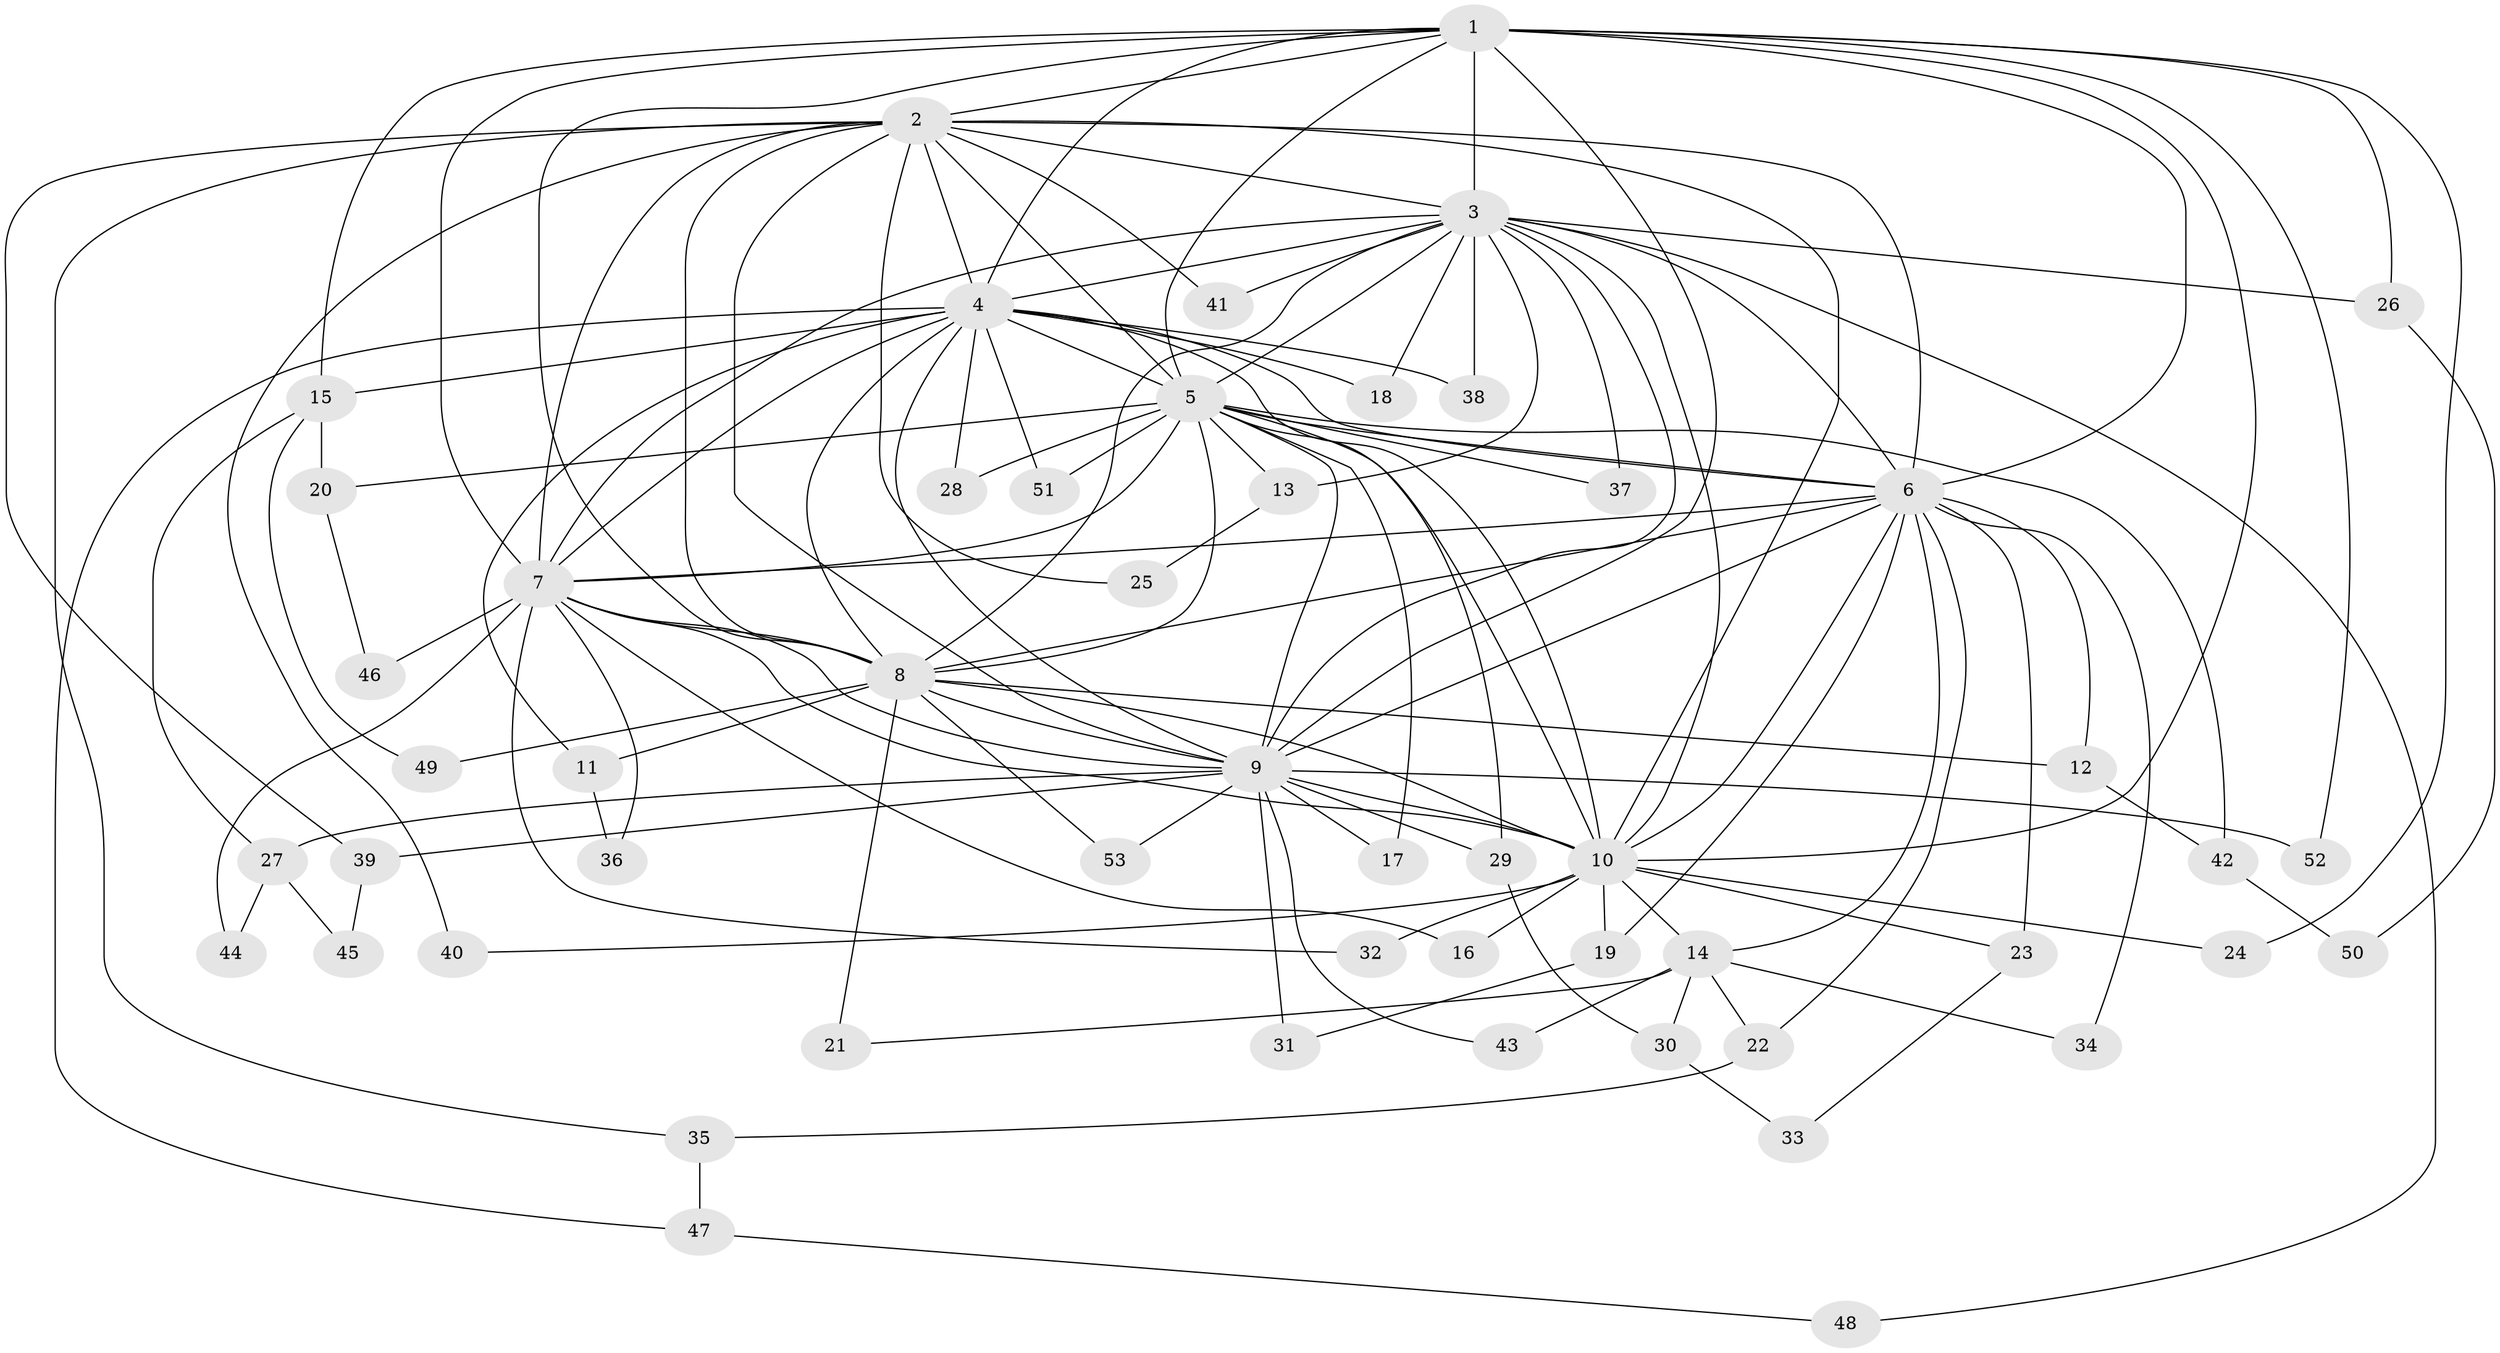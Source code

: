 // coarse degree distribution, {15: 0.02702702702702703, 17: 0.02702702702702703, 12: 0.02702702702702703, 18: 0.02702702702702703, 14: 0.02702702702702703, 11: 0.05405405405405406, 3: 0.21621621621621623, 7: 0.02702702702702703, 5: 0.02702702702702703, 2: 0.4864864864864865, 4: 0.05405405405405406}
// Generated by graph-tools (version 1.1) at 2025/41/03/06/25 10:41:43]
// undirected, 53 vertices, 131 edges
graph export_dot {
graph [start="1"]
  node [color=gray90,style=filled];
  1;
  2;
  3;
  4;
  5;
  6;
  7;
  8;
  9;
  10;
  11;
  12;
  13;
  14;
  15;
  16;
  17;
  18;
  19;
  20;
  21;
  22;
  23;
  24;
  25;
  26;
  27;
  28;
  29;
  30;
  31;
  32;
  33;
  34;
  35;
  36;
  37;
  38;
  39;
  40;
  41;
  42;
  43;
  44;
  45;
  46;
  47;
  48;
  49;
  50;
  51;
  52;
  53;
  1 -- 2;
  1 -- 3;
  1 -- 4;
  1 -- 5;
  1 -- 6;
  1 -- 7;
  1 -- 8;
  1 -- 9;
  1 -- 10;
  1 -- 15;
  1 -- 24;
  1 -- 26;
  1 -- 52;
  2 -- 3;
  2 -- 4;
  2 -- 5;
  2 -- 6;
  2 -- 7;
  2 -- 8;
  2 -- 9;
  2 -- 10;
  2 -- 25;
  2 -- 35;
  2 -- 39;
  2 -- 40;
  2 -- 41;
  3 -- 4;
  3 -- 5;
  3 -- 6;
  3 -- 7;
  3 -- 8;
  3 -- 9;
  3 -- 10;
  3 -- 13;
  3 -- 18;
  3 -- 26;
  3 -- 37;
  3 -- 38;
  3 -- 41;
  3 -- 48;
  4 -- 5;
  4 -- 6;
  4 -- 7;
  4 -- 8;
  4 -- 9;
  4 -- 10;
  4 -- 11;
  4 -- 15;
  4 -- 18;
  4 -- 28;
  4 -- 38;
  4 -- 47;
  4 -- 51;
  5 -- 6;
  5 -- 7;
  5 -- 8;
  5 -- 9;
  5 -- 10;
  5 -- 13;
  5 -- 17;
  5 -- 20;
  5 -- 28;
  5 -- 29;
  5 -- 37;
  5 -- 42;
  5 -- 51;
  6 -- 7;
  6 -- 8;
  6 -- 9;
  6 -- 10;
  6 -- 12;
  6 -- 14;
  6 -- 19;
  6 -- 22;
  6 -- 23;
  6 -- 34;
  7 -- 8;
  7 -- 9;
  7 -- 10;
  7 -- 16;
  7 -- 32;
  7 -- 36;
  7 -- 44;
  7 -- 46;
  8 -- 9;
  8 -- 10;
  8 -- 11;
  8 -- 12;
  8 -- 21;
  8 -- 49;
  8 -- 53;
  9 -- 10;
  9 -- 17;
  9 -- 27;
  9 -- 29;
  9 -- 31;
  9 -- 39;
  9 -- 43;
  9 -- 52;
  9 -- 53;
  10 -- 14;
  10 -- 16;
  10 -- 19;
  10 -- 23;
  10 -- 24;
  10 -- 32;
  10 -- 40;
  11 -- 36;
  12 -- 42;
  13 -- 25;
  14 -- 21;
  14 -- 22;
  14 -- 30;
  14 -- 34;
  14 -- 43;
  15 -- 20;
  15 -- 27;
  15 -- 49;
  19 -- 31;
  20 -- 46;
  22 -- 35;
  23 -- 33;
  26 -- 50;
  27 -- 44;
  27 -- 45;
  29 -- 30;
  30 -- 33;
  35 -- 47;
  39 -- 45;
  42 -- 50;
  47 -- 48;
}
